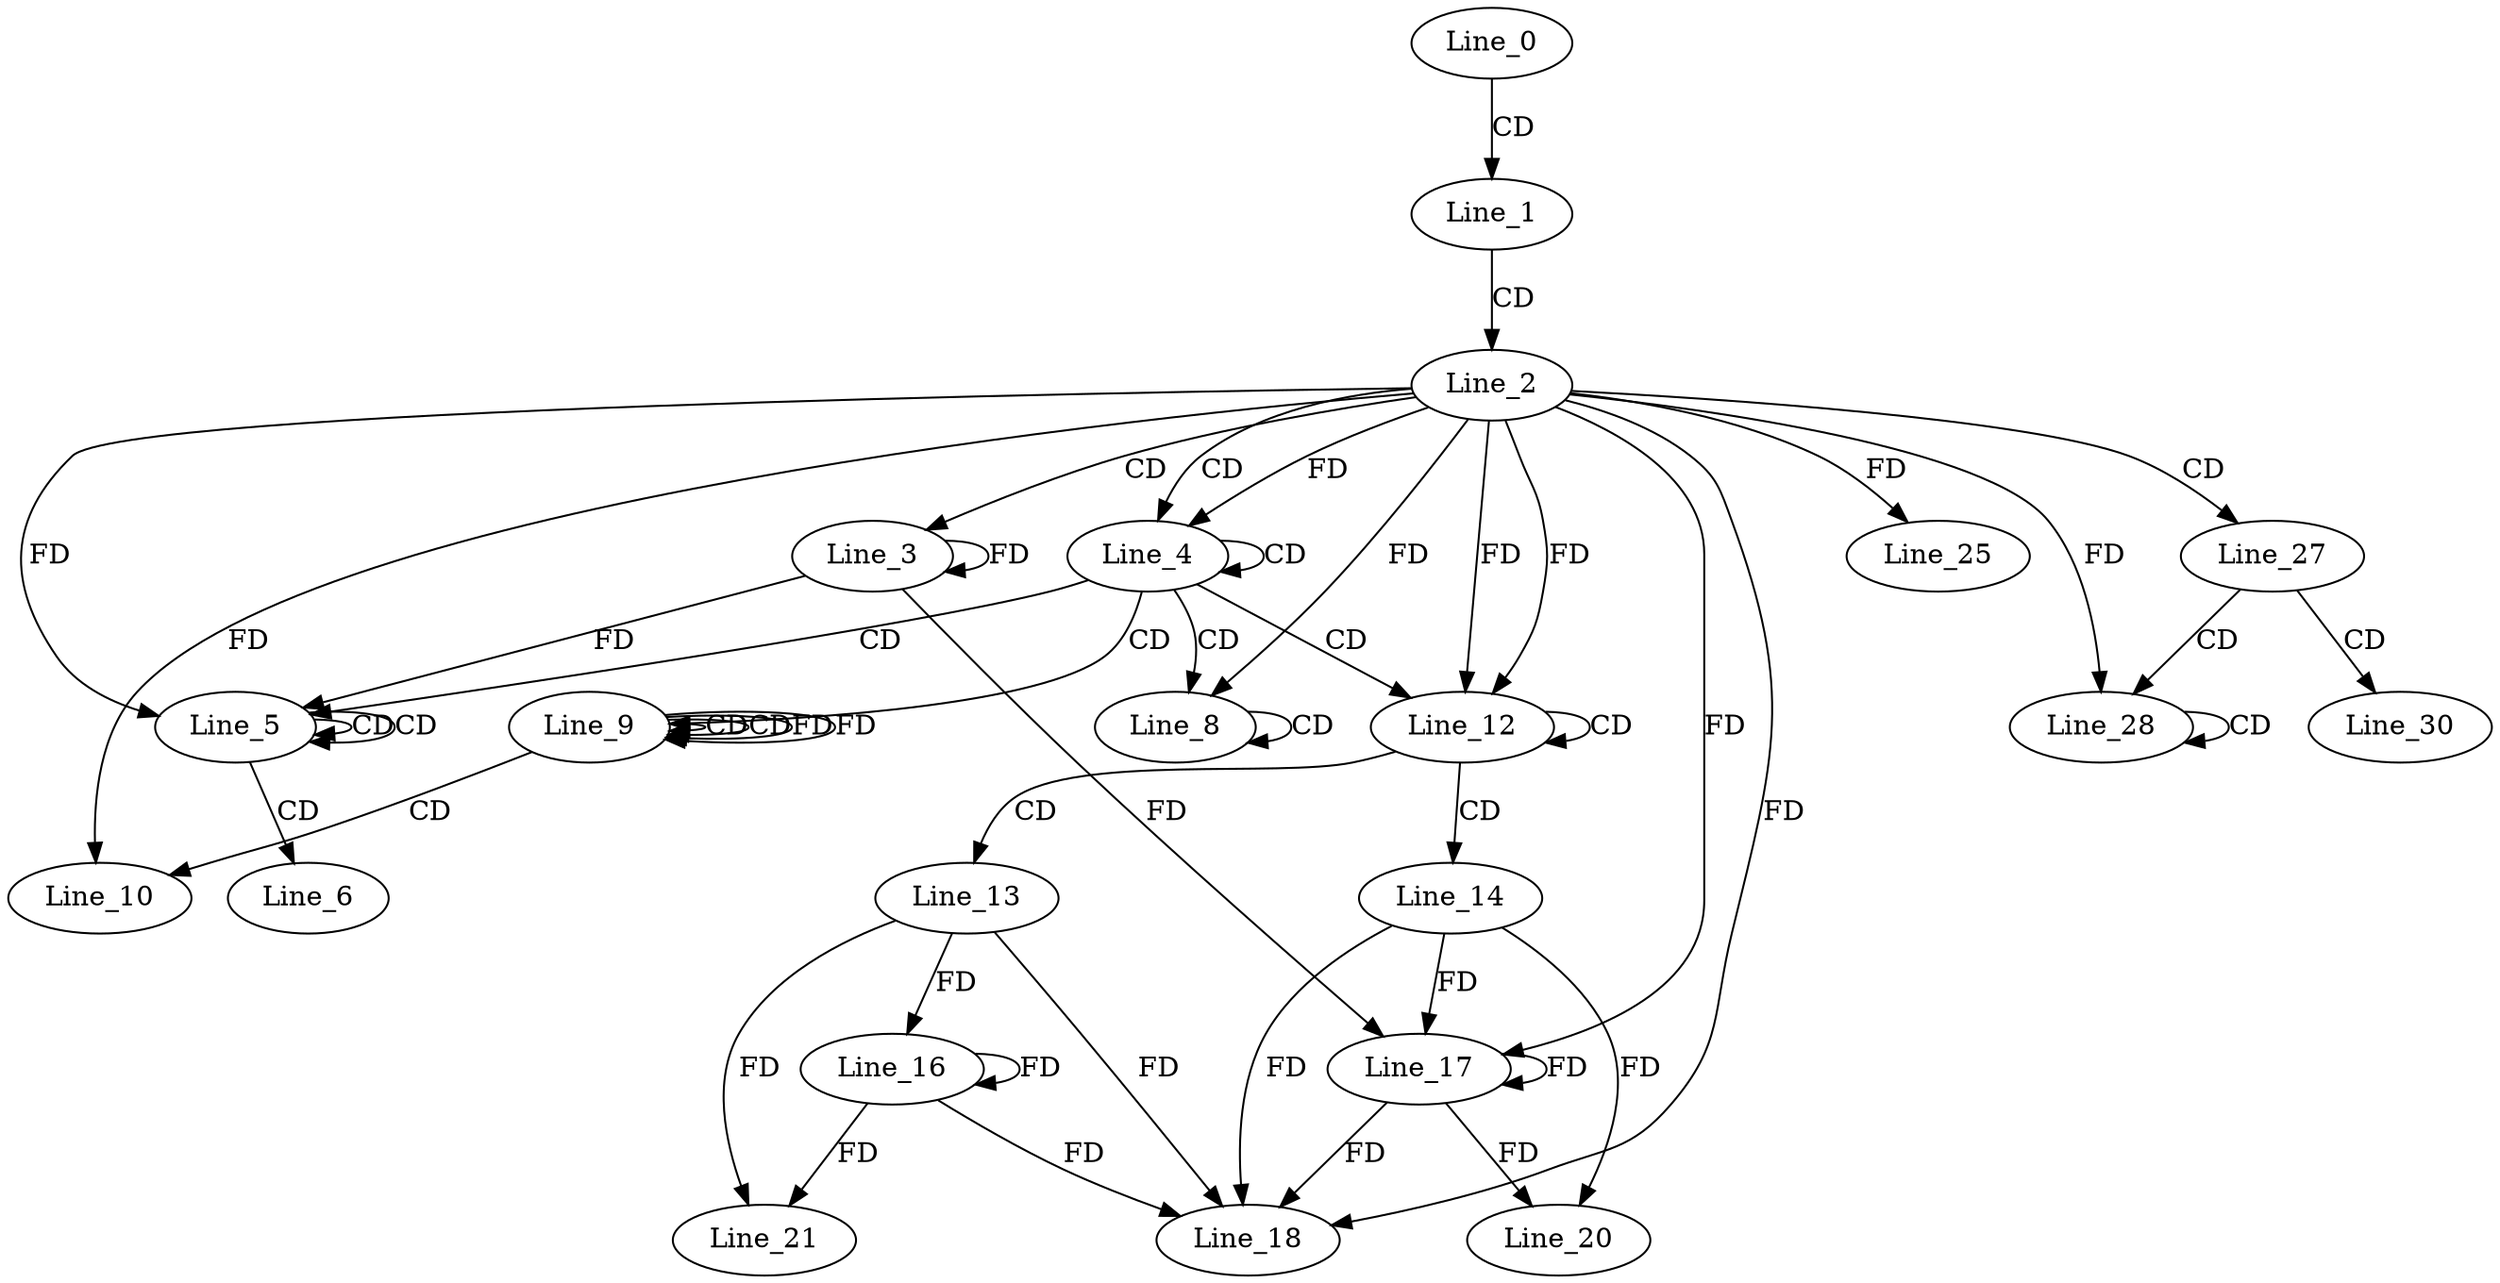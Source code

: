 digraph G {
  Line_0;
  Line_1;
  Line_2;
  Line_3;
  Line_3;
  Line_3;
  Line_4;
  Line_4;
  Line_5;
  Line_5;
  Line_5;
  Line_6;
  Line_8;
  Line_8;
  Line_9;
  Line_9;
  Line_9;
  Line_10;
  Line_12;
  Line_12;
  Line_13;
  Line_14;
  Line_16;
  Line_17;
  Line_17;
  Line_18;
  Line_20;
  Line_21;
  Line_25;
  Line_27;
  Line_28;
  Line_28;
  Line_30;
  Line_0 -> Line_1 [ label="CD" ];
  Line_1 -> Line_2 [ label="CD" ];
  Line_2 -> Line_3 [ label="CD" ];
  Line_3 -> Line_3 [ label="FD" ];
  Line_2 -> Line_4 [ label="CD" ];
  Line_4 -> Line_4 [ label="CD" ];
  Line_2 -> Line_4 [ label="FD" ];
  Line_4 -> Line_5 [ label="CD" ];
  Line_5 -> Line_5 [ label="CD" ];
  Line_5 -> Line_5 [ label="CD" ];
  Line_2 -> Line_5 [ label="FD" ];
  Line_3 -> Line_5 [ label="FD" ];
  Line_5 -> Line_6 [ label="CD" ];
  Line_4 -> Line_8 [ label="CD" ];
  Line_8 -> Line_8 [ label="CD" ];
  Line_2 -> Line_8 [ label="FD" ];
  Line_4 -> Line_9 [ label="CD" ];
  Line_9 -> Line_9 [ label="CD" ];
  Line_9 -> Line_9 [ label="CD" ];
  Line_9 -> Line_9 [ label="FD" ];
  Line_9 -> Line_10 [ label="CD" ];
  Line_2 -> Line_10 [ label="FD" ];
  Line_4 -> Line_12 [ label="CD" ];
  Line_2 -> Line_12 [ label="FD" ];
  Line_12 -> Line_12 [ label="CD" ];
  Line_2 -> Line_12 [ label="FD" ];
  Line_12 -> Line_13 [ label="CD" ];
  Line_12 -> Line_14 [ label="CD" ];
  Line_13 -> Line_16 [ label="FD" ];
  Line_16 -> Line_16 [ label="FD" ];
  Line_14 -> Line_17 [ label="FD" ];
  Line_17 -> Line_17 [ label="FD" ];
  Line_2 -> Line_17 [ label="FD" ];
  Line_3 -> Line_17 [ label="FD" ];
  Line_13 -> Line_18 [ label="FD" ];
  Line_16 -> Line_18 [ label="FD" ];
  Line_14 -> Line_18 [ label="FD" ];
  Line_17 -> Line_18 [ label="FD" ];
  Line_2 -> Line_18 [ label="FD" ];
  Line_14 -> Line_20 [ label="FD" ];
  Line_17 -> Line_20 [ label="FD" ];
  Line_13 -> Line_21 [ label="FD" ];
  Line_16 -> Line_21 [ label="FD" ];
  Line_2 -> Line_25 [ label="FD" ];
  Line_2 -> Line_27 [ label="CD" ];
  Line_27 -> Line_28 [ label="CD" ];
  Line_28 -> Line_28 [ label="CD" ];
  Line_2 -> Line_28 [ label="FD" ];
  Line_27 -> Line_30 [ label="CD" ];
  Line_9 -> Line_9 [ label="FD" ];
}
